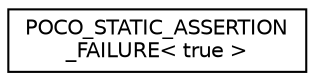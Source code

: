 digraph "Graphical Class Hierarchy"
{
 // LATEX_PDF_SIZE
  edge [fontname="Helvetica",fontsize="10",labelfontname="Helvetica",labelfontsize="10"];
  node [fontname="Helvetica",fontsize="10",shape=record];
  rankdir="LR";
  Node0 [label="POCO_STATIC_ASSERTION\l_FAILURE\< true \>",height=0.2,width=0.4,color="black", fillcolor="white", style="filled",URL="$structPOCO__STATIC__ASSERTION__FAILURE_3_01true_01_4.html",tooltip=" "];
}
